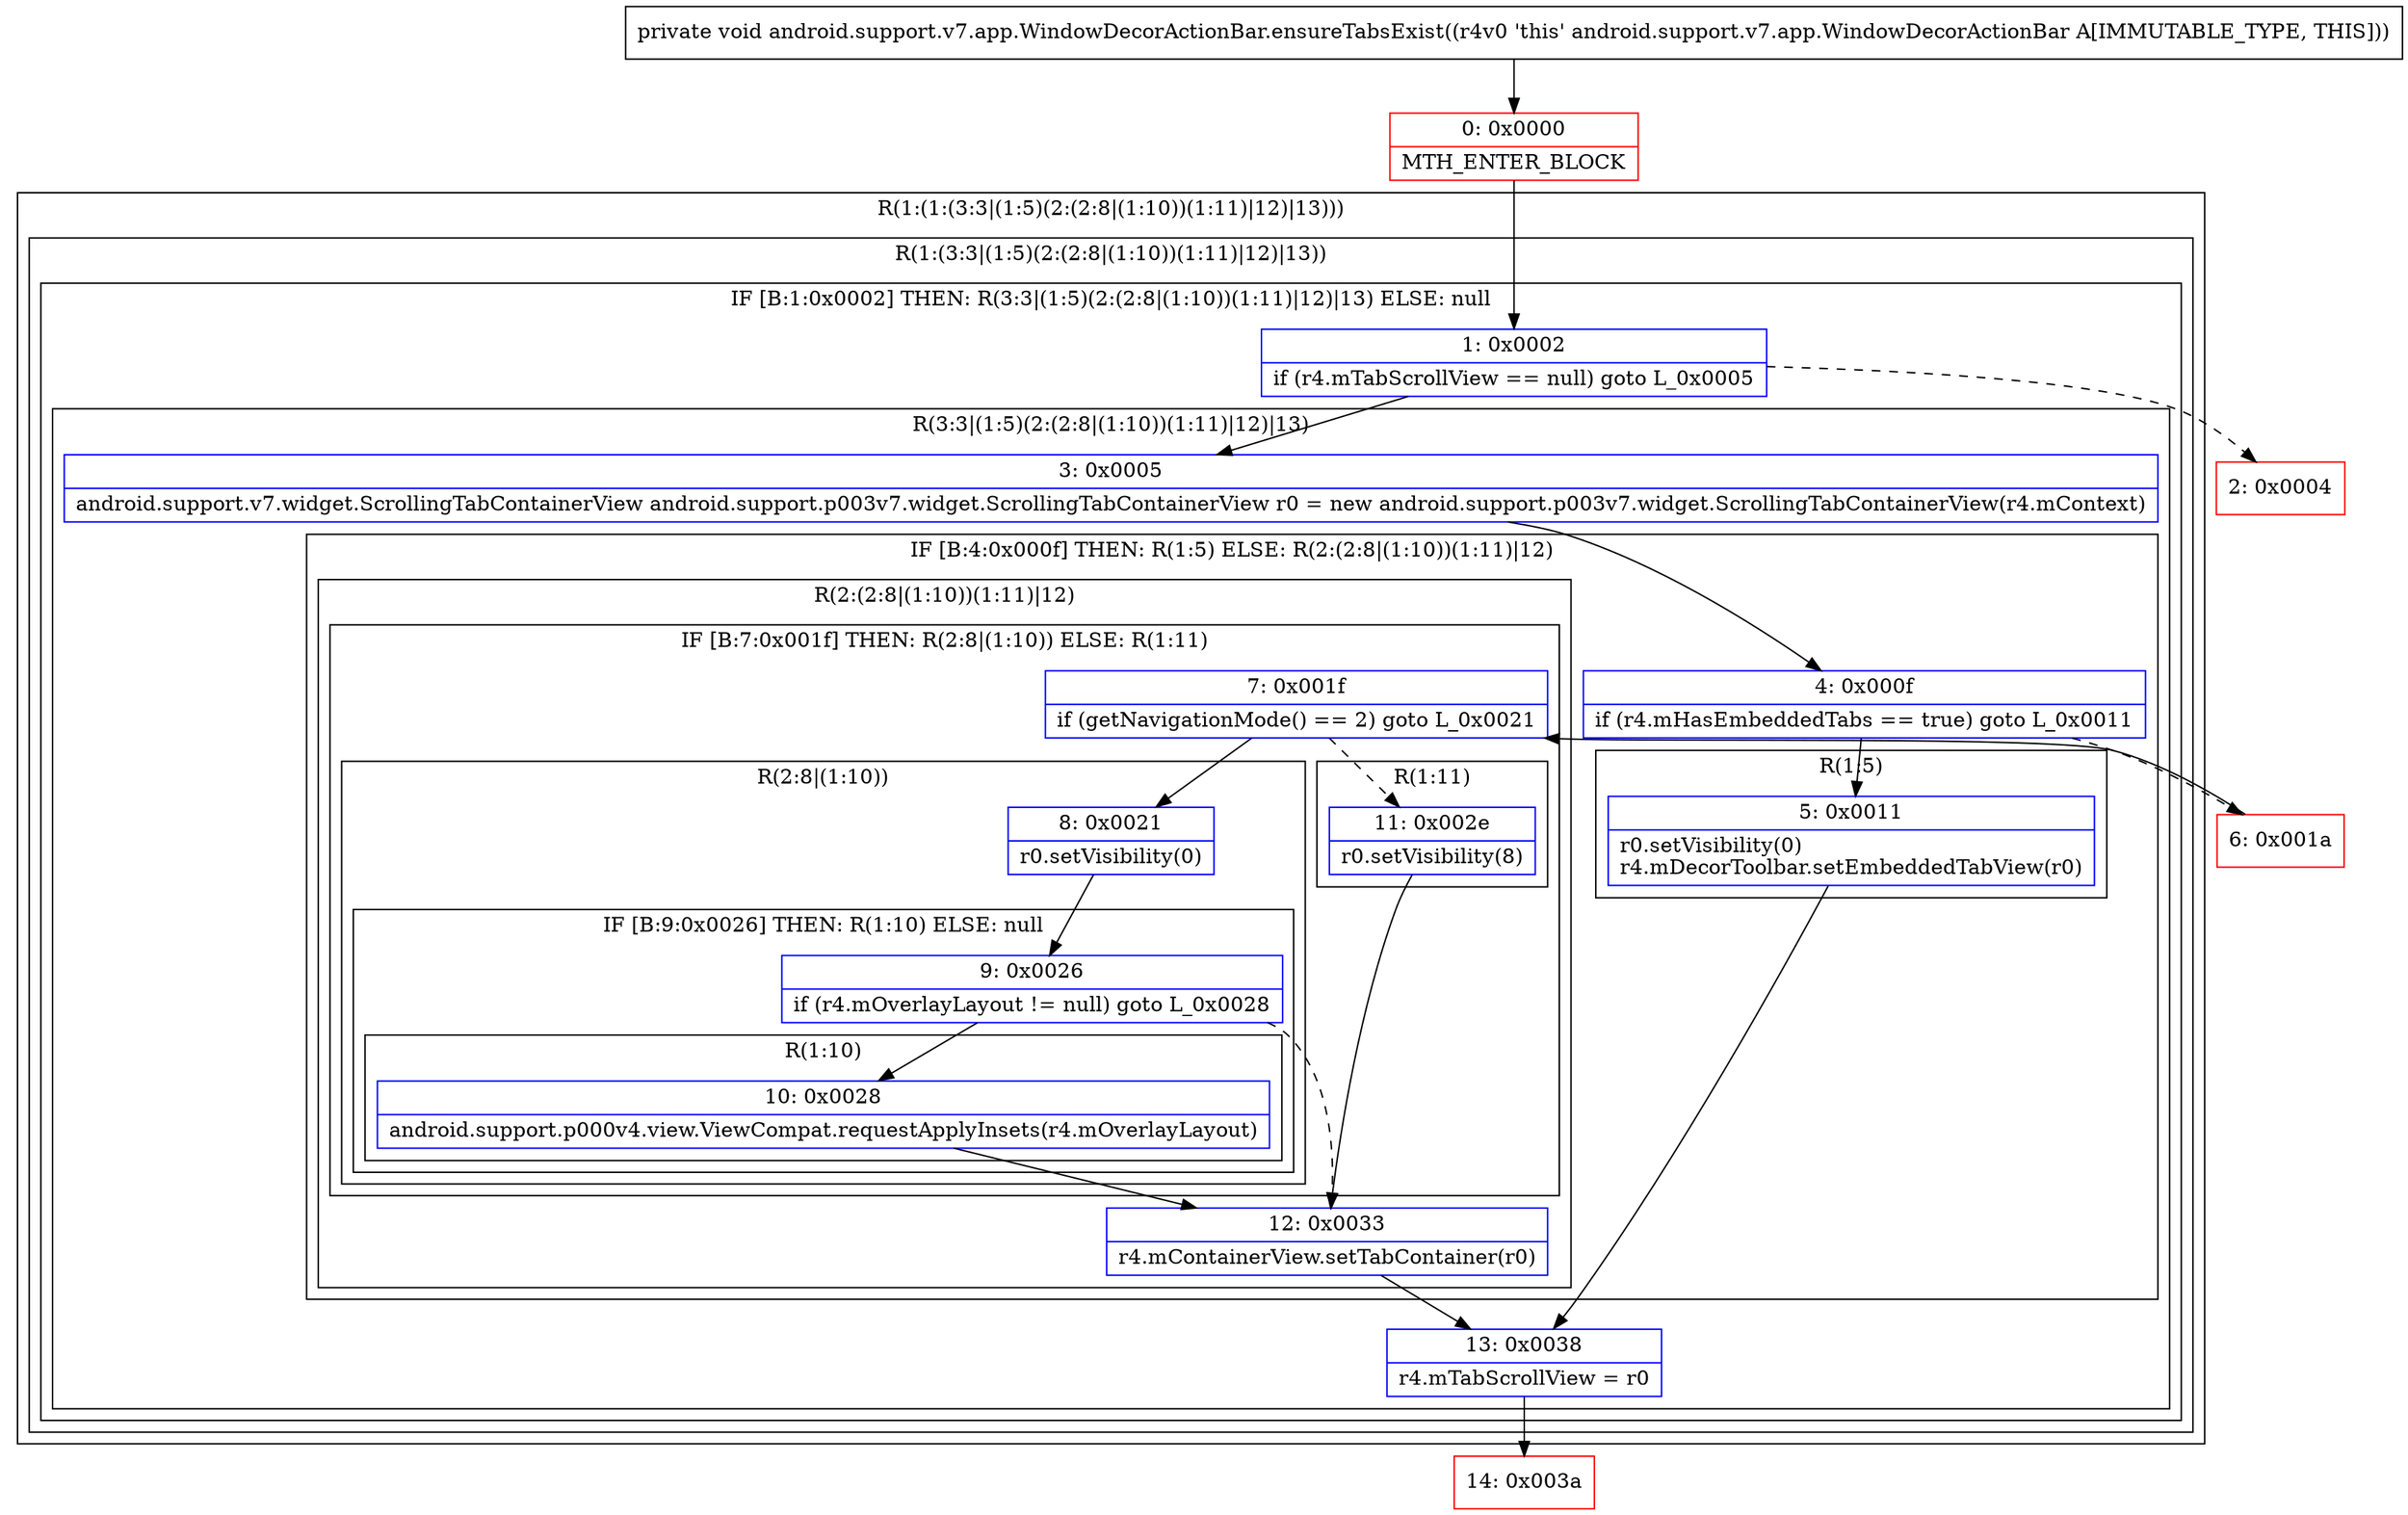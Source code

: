 digraph "CFG forandroid.support.v7.app.WindowDecorActionBar.ensureTabsExist()V" {
subgraph cluster_Region_1333536304 {
label = "R(1:(1:(3:3|(1:5)(2:(2:8|(1:10))(1:11)|12)|13)))";
node [shape=record,color=blue];
subgraph cluster_Region_681587489 {
label = "R(1:(3:3|(1:5)(2:(2:8|(1:10))(1:11)|12)|13))";
node [shape=record,color=blue];
subgraph cluster_IfRegion_747840626 {
label = "IF [B:1:0x0002] THEN: R(3:3|(1:5)(2:(2:8|(1:10))(1:11)|12)|13) ELSE: null";
node [shape=record,color=blue];
Node_1 [shape=record,label="{1\:\ 0x0002|if (r4.mTabScrollView == null) goto L_0x0005\l}"];
subgraph cluster_Region_37133421 {
label = "R(3:3|(1:5)(2:(2:8|(1:10))(1:11)|12)|13)";
node [shape=record,color=blue];
Node_3 [shape=record,label="{3\:\ 0x0005|android.support.v7.widget.ScrollingTabContainerView android.support.p003v7.widget.ScrollingTabContainerView r0 = new android.support.p003v7.widget.ScrollingTabContainerView(r4.mContext)\l}"];
subgraph cluster_IfRegion_285606652 {
label = "IF [B:4:0x000f] THEN: R(1:5) ELSE: R(2:(2:8|(1:10))(1:11)|12)";
node [shape=record,color=blue];
Node_4 [shape=record,label="{4\:\ 0x000f|if (r4.mHasEmbeddedTabs == true) goto L_0x0011\l}"];
subgraph cluster_Region_1274344065 {
label = "R(1:5)";
node [shape=record,color=blue];
Node_5 [shape=record,label="{5\:\ 0x0011|r0.setVisibility(0)\lr4.mDecorToolbar.setEmbeddedTabView(r0)\l}"];
}
subgraph cluster_Region_1690325994 {
label = "R(2:(2:8|(1:10))(1:11)|12)";
node [shape=record,color=blue];
subgraph cluster_IfRegion_1063643978 {
label = "IF [B:7:0x001f] THEN: R(2:8|(1:10)) ELSE: R(1:11)";
node [shape=record,color=blue];
Node_7 [shape=record,label="{7\:\ 0x001f|if (getNavigationMode() == 2) goto L_0x0021\l}"];
subgraph cluster_Region_1944876659 {
label = "R(2:8|(1:10))";
node [shape=record,color=blue];
Node_8 [shape=record,label="{8\:\ 0x0021|r0.setVisibility(0)\l}"];
subgraph cluster_IfRegion_376827580 {
label = "IF [B:9:0x0026] THEN: R(1:10) ELSE: null";
node [shape=record,color=blue];
Node_9 [shape=record,label="{9\:\ 0x0026|if (r4.mOverlayLayout != null) goto L_0x0028\l}"];
subgraph cluster_Region_594602164 {
label = "R(1:10)";
node [shape=record,color=blue];
Node_10 [shape=record,label="{10\:\ 0x0028|android.support.p000v4.view.ViewCompat.requestApplyInsets(r4.mOverlayLayout)\l}"];
}
}
}
subgraph cluster_Region_1386444839 {
label = "R(1:11)";
node [shape=record,color=blue];
Node_11 [shape=record,label="{11\:\ 0x002e|r0.setVisibility(8)\l}"];
}
}
Node_12 [shape=record,label="{12\:\ 0x0033|r4.mContainerView.setTabContainer(r0)\l}"];
}
}
Node_13 [shape=record,label="{13\:\ 0x0038|r4.mTabScrollView = r0\l}"];
}
}
}
}
Node_0 [shape=record,color=red,label="{0\:\ 0x0000|MTH_ENTER_BLOCK\l}"];
Node_2 [shape=record,color=red,label="{2\:\ 0x0004}"];
Node_6 [shape=record,color=red,label="{6\:\ 0x001a}"];
Node_14 [shape=record,color=red,label="{14\:\ 0x003a}"];
MethodNode[shape=record,label="{private void android.support.v7.app.WindowDecorActionBar.ensureTabsExist((r4v0 'this' android.support.v7.app.WindowDecorActionBar A[IMMUTABLE_TYPE, THIS])) }"];
MethodNode -> Node_0;
Node_1 -> Node_2[style=dashed];
Node_1 -> Node_3;
Node_3 -> Node_4;
Node_4 -> Node_5;
Node_4 -> Node_6[style=dashed];
Node_5 -> Node_13;
Node_7 -> Node_8;
Node_7 -> Node_11[style=dashed];
Node_8 -> Node_9;
Node_9 -> Node_10;
Node_9 -> Node_12[style=dashed];
Node_10 -> Node_12;
Node_11 -> Node_12;
Node_12 -> Node_13;
Node_13 -> Node_14;
Node_0 -> Node_1;
Node_6 -> Node_7;
}

